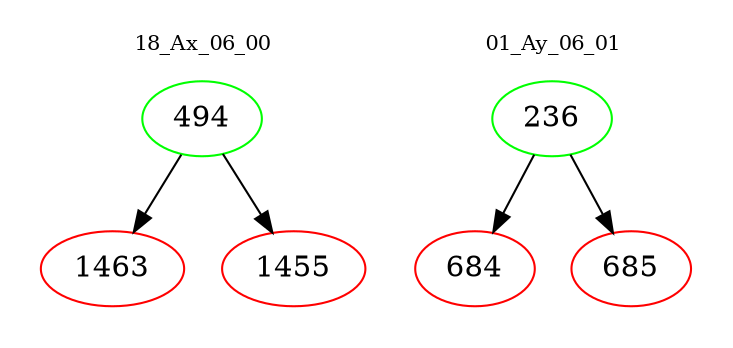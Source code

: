 digraph{
subgraph cluster_0 {
color = white
label = "18_Ax_06_00";
fontsize=10;
T0_494 [label="494", color="green"]
T0_494 -> T0_1463 [color="black"]
T0_1463 [label="1463", color="red"]
T0_494 -> T0_1455 [color="black"]
T0_1455 [label="1455", color="red"]
}
subgraph cluster_1 {
color = white
label = "01_Ay_06_01";
fontsize=10;
T1_236 [label="236", color="green"]
T1_236 -> T1_684 [color="black"]
T1_684 [label="684", color="red"]
T1_236 -> T1_685 [color="black"]
T1_685 [label="685", color="red"]
}
}
